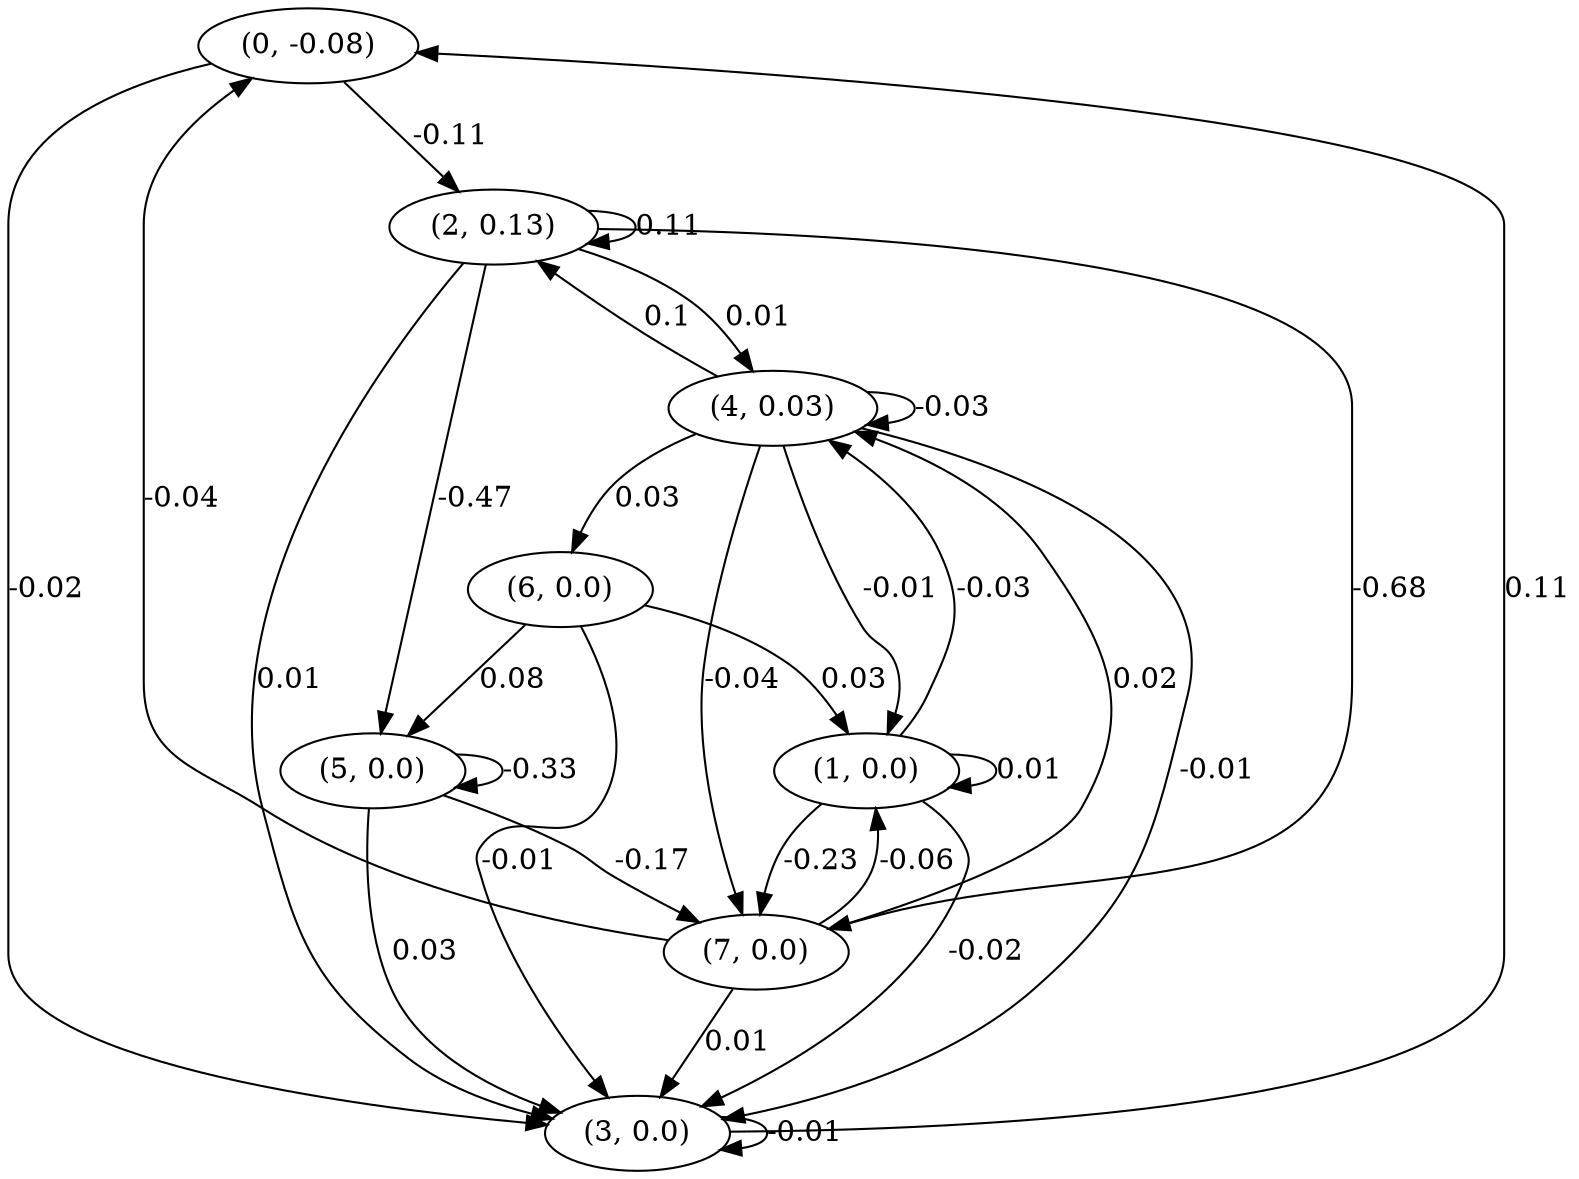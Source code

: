 digraph {
    0 [ label = "(0, -0.08)" ]
    1 [ label = "(1, 0.0)" ]
    2 [ label = "(2, 0.13)" ]
    3 [ label = "(3, 0.0)" ]
    4 [ label = "(4, 0.03)" ]
    5 [ label = "(5, 0.0)" ]
    6 [ label = "(6, 0.0)" ]
    7 [ label = "(7, 0.0)" ]
    1 -> 1 [ label = "0.01" ]
    2 -> 2 [ label = "0.11" ]
    3 -> 3 [ label = "-0.01" ]
    4 -> 4 [ label = "-0.03" ]
    5 -> 5 [ label = "-0.33" ]
    3 -> 0 [ label = "0.11" ]
    7 -> 0 [ label = "-0.04" ]
    4 -> 1 [ label = "-0.01" ]
    6 -> 1 [ label = "0.03" ]
    7 -> 1 [ label = "-0.06" ]
    0 -> 2 [ label = "-0.11" ]
    4 -> 2 [ label = "0.1" ]
    0 -> 3 [ label = "-0.02" ]
    1 -> 3 [ label = "-0.02" ]
    2 -> 3 [ label = "0.01" ]
    4 -> 3 [ label = "-0.01" ]
    5 -> 3 [ label = "0.03" ]
    6 -> 3 [ label = "-0.01" ]
    7 -> 3 [ label = "0.01" ]
    1 -> 4 [ label = "-0.03" ]
    2 -> 4 [ label = "0.01" ]
    7 -> 4 [ label = "0.02" ]
    2 -> 5 [ label = "-0.47" ]
    6 -> 5 [ label = "0.08" ]
    4 -> 6 [ label = "0.03" ]
    1 -> 7 [ label = "-0.23" ]
    2 -> 7 [ label = "-0.68" ]
    4 -> 7 [ label = "-0.04" ]
    5 -> 7 [ label = "-0.17" ]
}

